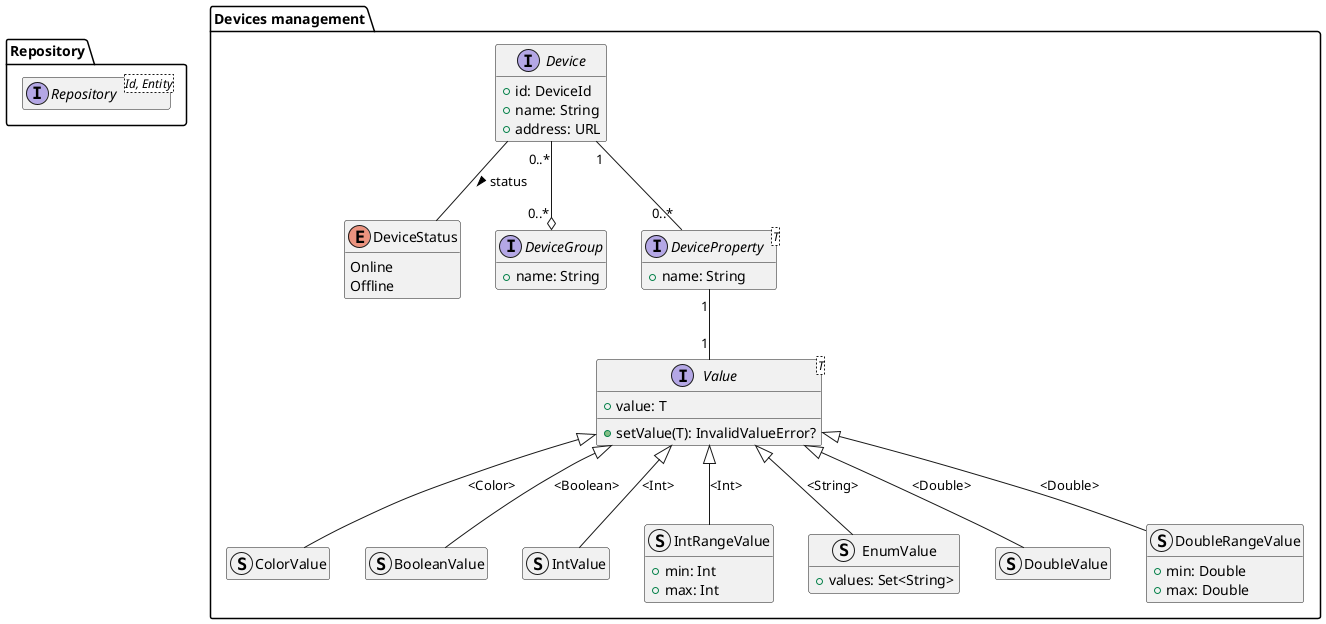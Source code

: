 @startuml devices-management-domain-model

hide empty members
package Repository{
    interface Repository<Id, Entity>
}

package "Devices management" {

    interface Device {
        + id: DeviceId
        + name: String
        + address: URL
    }

    enum DeviceStatus {
        Online
        Offline
    }
    Device -- DeviceStatus : "status >"

    interface DeviceGroup {
        + name: String
    }

    Device "0..*"  --o "0..*" DeviceGroup

    interface DeviceProperty<T> {
        + name: String
    }
    DeviceProperty "1" -- "1" Value

    interface Value<T> {
        + value: T
        + setValue(T): InvalidValueError?
    }

    struct ColorValue
    ColorValue -u-|> Value : "<Color>"

    struct BooleanValue
    BooleanValue -u-|> Value : "<Boolean>"

    struct IntValue
    IntValue -u-|> Value : "<Int>"

    struct IntRangeValue {
        + min: Int
        + max: Int
    }
    IntRangeValue -u-|> Value : "<Int>"

    struct EnumValue {
        + values: Set<String>
    }
    EnumValue -u-|> Value : "<String>"

    struct DoubleValue
    DoubleValue -u-|> Value : "<Double>"

    struct DoubleRangeValue {
        + min: Double
        + max: Double
    }
    DoubleRangeValue -u-|> Value : "<Double>"

    Device "1" -- "0..*" DeviceProperty
    
}

@enduml
